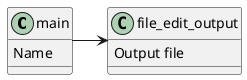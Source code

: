 @startuml
'https://plantuml.com/class-diagram

main->file_edit_output

class main{
Name
}

class file_edit_output{
Output file
}


@enduml